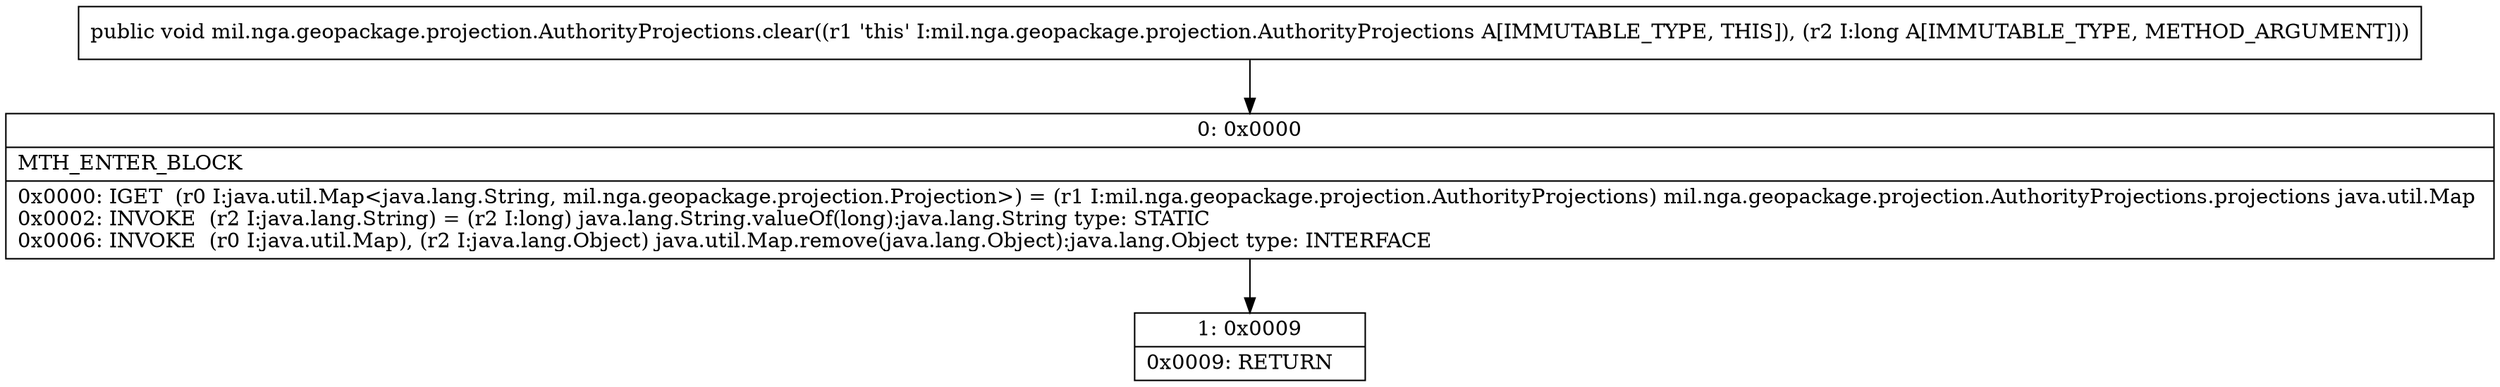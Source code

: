 digraph "CFG formil.nga.geopackage.projection.AuthorityProjections.clear(J)V" {
Node_0 [shape=record,label="{0\:\ 0x0000|MTH_ENTER_BLOCK\l|0x0000: IGET  (r0 I:java.util.Map\<java.lang.String, mil.nga.geopackage.projection.Projection\>) = (r1 I:mil.nga.geopackage.projection.AuthorityProjections) mil.nga.geopackage.projection.AuthorityProjections.projections java.util.Map \l0x0002: INVOKE  (r2 I:java.lang.String) = (r2 I:long) java.lang.String.valueOf(long):java.lang.String type: STATIC \l0x0006: INVOKE  (r0 I:java.util.Map), (r2 I:java.lang.Object) java.util.Map.remove(java.lang.Object):java.lang.Object type: INTERFACE \l}"];
Node_1 [shape=record,label="{1\:\ 0x0009|0x0009: RETURN   \l}"];
MethodNode[shape=record,label="{public void mil.nga.geopackage.projection.AuthorityProjections.clear((r1 'this' I:mil.nga.geopackage.projection.AuthorityProjections A[IMMUTABLE_TYPE, THIS]), (r2 I:long A[IMMUTABLE_TYPE, METHOD_ARGUMENT])) }"];
MethodNode -> Node_0;
Node_0 -> Node_1;
}

